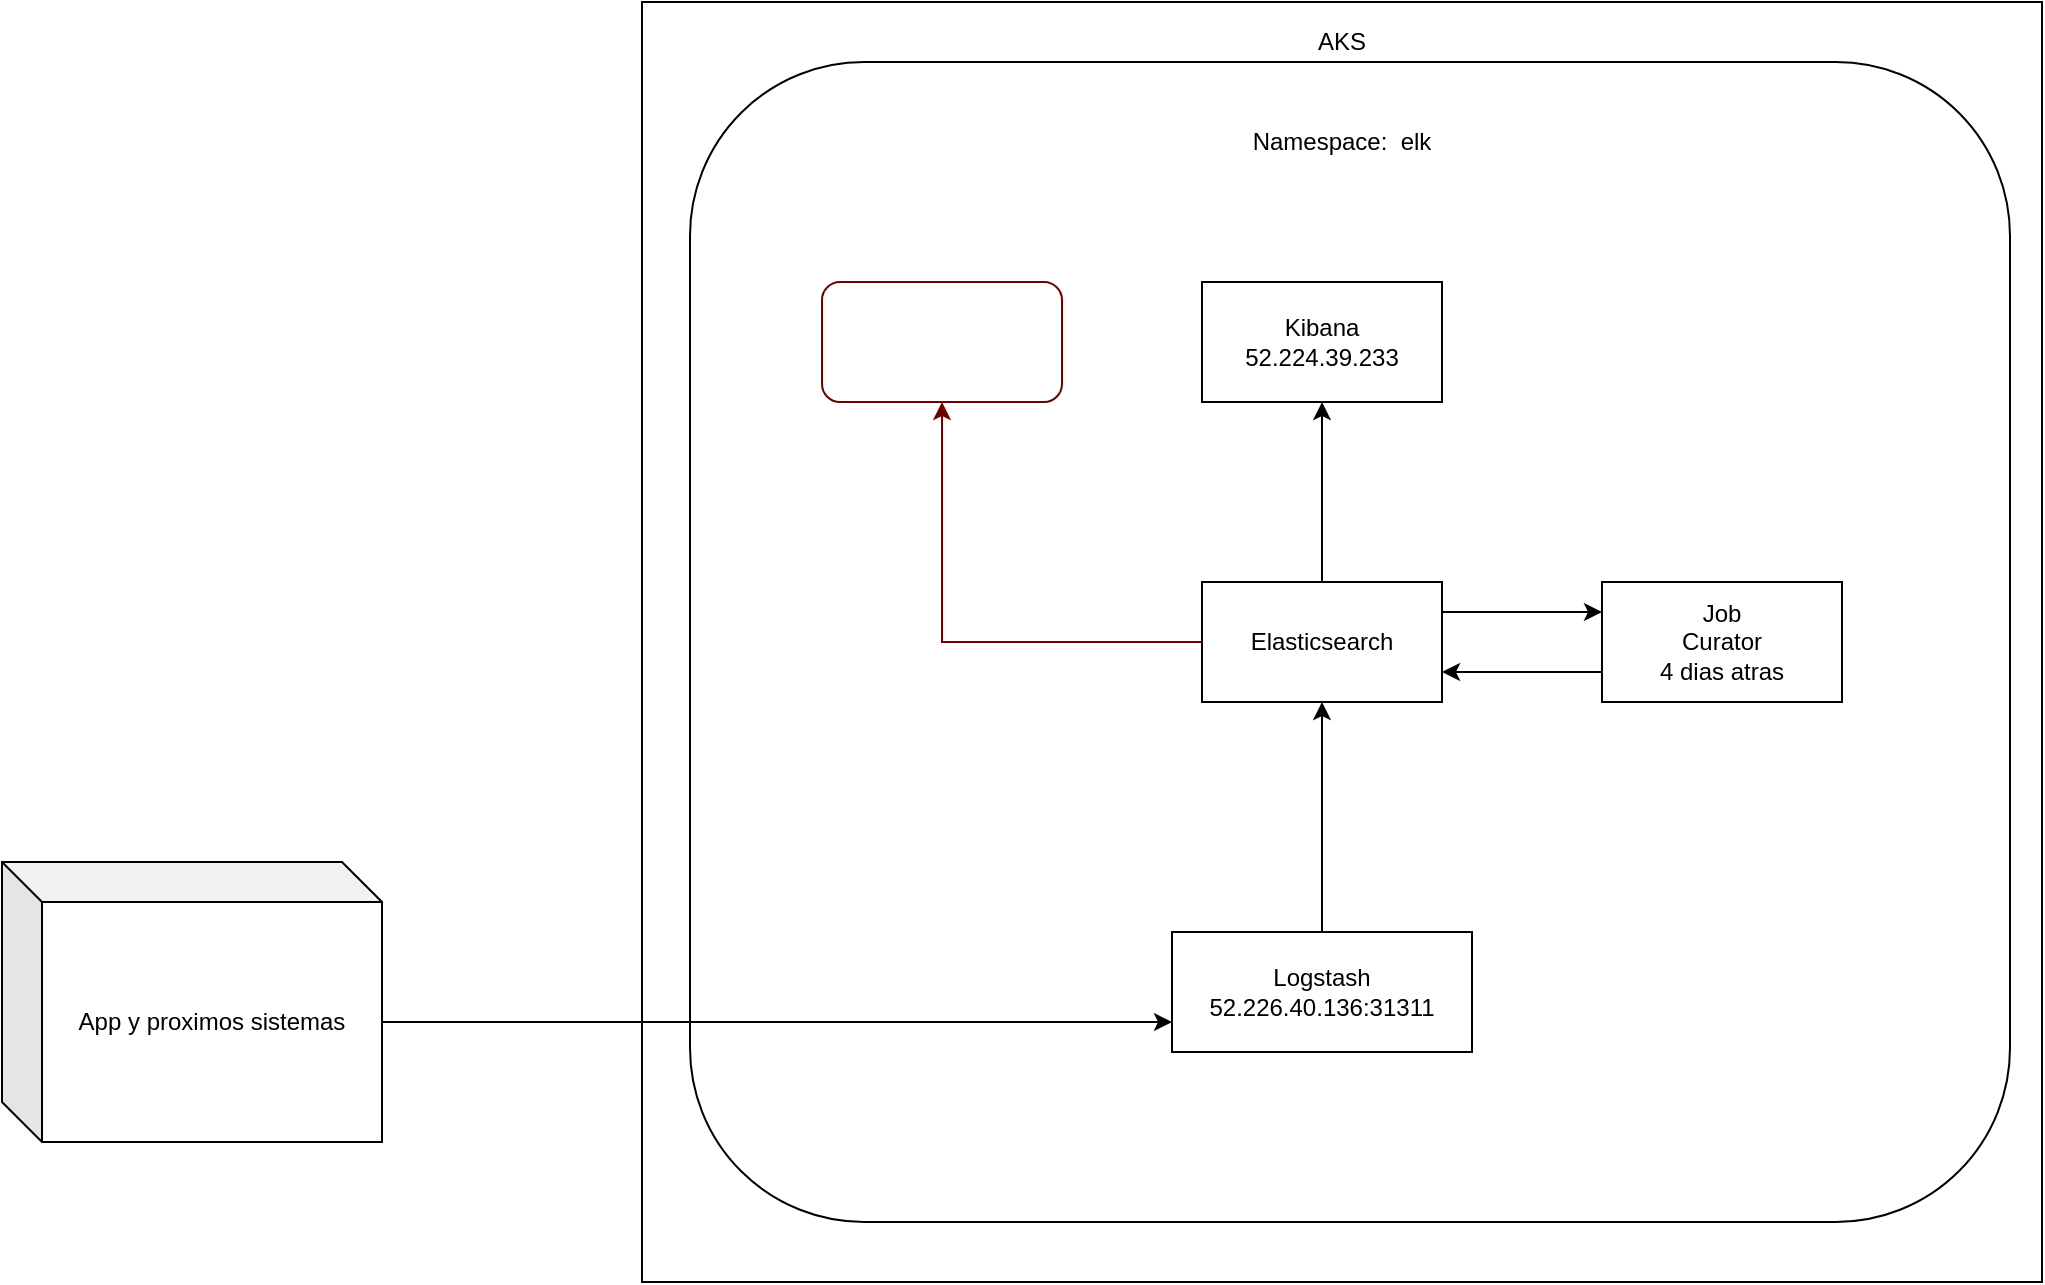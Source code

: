 <mxfile version="13.1.3">
    <diagram id="6hGFLwfOUW9BJ-s0fimq" name="Page-1">
        <mxGraphModel dx="1776" dy="802" grid="0" gridSize="10" guides="1" tooltips="1" connect="1" arrows="1" fold="1" page="0" pageScale="1" pageWidth="827" pageHeight="1169" background="none" math="0" shadow="0">
            <root>
                <mxCell id="0"/>
                <mxCell id="1" parent="0"/>
                <mxCell id="2" value="" style="rounded=0;whiteSpace=wrap;html=1;" parent="1" vertex="1">
                    <mxGeometry x="60" y="60" width="700" height="640" as="geometry"/>
                </mxCell>
                <mxCell id="3" value="AKS" style="text;html=1;strokeColor=none;fillColor=none;align=center;verticalAlign=middle;whiteSpace=wrap;rounded=0;" parent="1" vertex="1">
                    <mxGeometry x="390" y="70" width="40" height="20" as="geometry"/>
                </mxCell>
                <mxCell id="4" value="" style="rounded=1;whiteSpace=wrap;html=1;" parent="1" vertex="1">
                    <mxGeometry x="84" y="90" width="660" height="580" as="geometry"/>
                </mxCell>
                <mxCell id="5" value="Namespace:&amp;nbsp; elk" style="text;html=1;strokeColor=none;fillColor=none;align=center;verticalAlign=middle;whiteSpace=wrap;rounded=0;" parent="1" vertex="1">
                    <mxGeometry x="347" y="120" width="126" height="20" as="geometry"/>
                </mxCell>
                <mxCell id="11" style="edgeStyle=orthogonalEdgeStyle;rounded=0;orthogonalLoop=1;jettySize=auto;html=1;exitX=1;exitY=0.25;exitDx=0;exitDy=0;entryX=0;entryY=0.25;entryDx=0;entryDy=0;" parent="1" source="6" target="9" edge="1">
                    <mxGeometry relative="1" as="geometry"/>
                </mxCell>
                <mxCell id="13" style="edgeStyle=orthogonalEdgeStyle;rounded=0;orthogonalLoop=1;jettySize=auto;html=1;exitX=0.5;exitY=0;exitDx=0;exitDy=0;entryX=0.5;entryY=1;entryDx=0;entryDy=0;" parent="1" source="6" target="8" edge="1">
                    <mxGeometry relative="1" as="geometry"/>
                </mxCell>
                <mxCell id="21" style="edgeStyle=orthogonalEdgeStyle;rounded=0;orthogonalLoop=1;jettySize=auto;html=1;exitX=0;exitY=0.5;exitDx=0;exitDy=0;entryX=0.5;entryY=1;entryDx=0;entryDy=0;fillColor=#a20025;strokeColor=#6F0000;" edge="1" parent="1" source="6" target="19">
                    <mxGeometry relative="1" as="geometry"/>
                </mxCell>
                <mxCell id="6" value="Elasticsearch" style="rounded=0;whiteSpace=wrap;html=1;" parent="1" vertex="1">
                    <mxGeometry x="340" y="350" width="120" height="60" as="geometry"/>
                </mxCell>
                <mxCell id="10" style="edgeStyle=orthogonalEdgeStyle;rounded=0;orthogonalLoop=1;jettySize=auto;html=1;exitX=0.5;exitY=0;exitDx=0;exitDy=0;entryX=0.5;entryY=1;entryDx=0;entryDy=0;" parent="1" source="7" target="6" edge="1">
                    <mxGeometry relative="1" as="geometry"/>
                </mxCell>
                <mxCell id="7" value="Logstash&lt;br&gt;52.226.40.136:31311" style="rounded=0;whiteSpace=wrap;html=1;" parent="1" vertex="1">
                    <mxGeometry x="325" y="525" width="150" height="60" as="geometry"/>
                </mxCell>
                <mxCell id="8" value="Kibana&lt;br&gt;52.224.39.233" style="rounded=0;whiteSpace=wrap;html=1;" parent="1" vertex="1">
                    <mxGeometry x="340" y="200" width="120" height="60" as="geometry"/>
                </mxCell>
                <mxCell id="12" style="edgeStyle=orthogonalEdgeStyle;rounded=0;orthogonalLoop=1;jettySize=auto;html=1;exitX=0;exitY=0.75;exitDx=0;exitDy=0;entryX=1;entryY=0.75;entryDx=0;entryDy=0;" parent="1" source="9" target="6" edge="1">
                    <mxGeometry relative="1" as="geometry"/>
                </mxCell>
                <mxCell id="9" value="Job&lt;br&gt;Curator&lt;br&gt;4 dias atras" style="rounded=0;whiteSpace=wrap;html=1;" parent="1" vertex="1">
                    <mxGeometry x="540" y="350" width="120" height="60" as="geometry"/>
                </mxCell>
                <mxCell id="18" style="edgeStyle=orthogonalEdgeStyle;rounded=0;orthogonalLoop=1;jettySize=auto;html=1;exitX=0;exitY=0;exitDx=190;exitDy=80;exitPerimeter=0;entryX=0;entryY=0.75;entryDx=0;entryDy=0;" parent="1" source="14" target="7" edge="1">
                    <mxGeometry relative="1" as="geometry"/>
                </mxCell>
                <mxCell id="14" value="App y proximos sistemas" style="shape=cube;whiteSpace=wrap;html=1;boundedLbl=1;backgroundOutline=1;darkOpacity=0.05;darkOpacity2=0.1;" parent="1" vertex="1">
                    <mxGeometry x="-260" y="490" width="190" height="140" as="geometry"/>
                </mxCell>
                <mxCell id="19" value="Log extraido" style="rounded=1;whiteSpace=wrap;html=1;fillColor=none;strokeColor=#6F0000;fontColor=#ffffff;" vertex="1" parent="1">
                    <mxGeometry x="150" y="200" width="120" height="60" as="geometry"/>
                </mxCell>
            </root>
        </mxGraphModel>
    </diagram>
</mxfile>